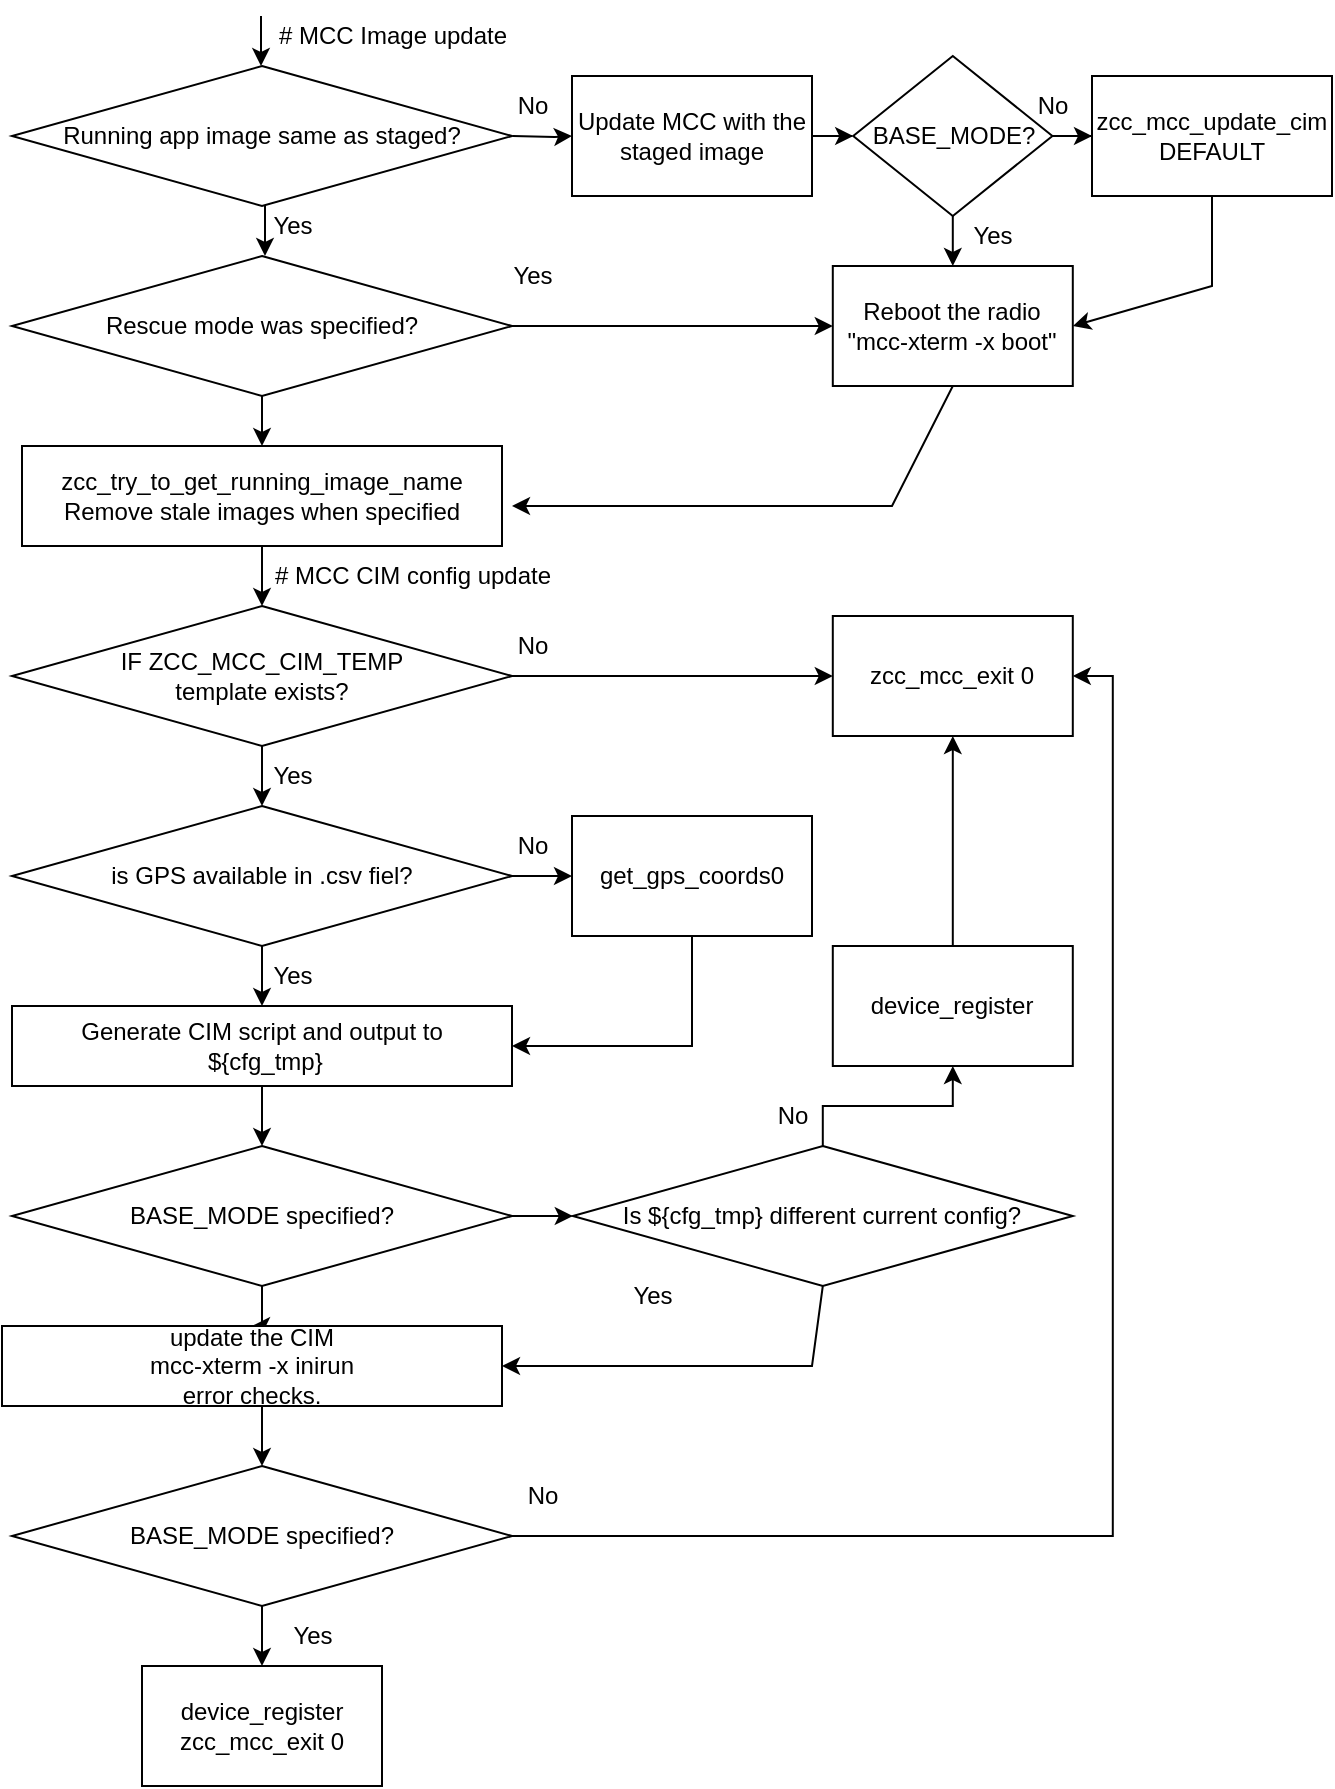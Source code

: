 <mxfile version="20.3.3" type="github">
  <diagram id="He15e3YWLe-SYebc_zrN" name="Page-1">
    <mxGraphModel dx="1038" dy="1659" grid="1" gridSize="10" guides="1" tooltips="1" connect="1" arrows="1" fold="1" page="1" pageScale="1" pageWidth="850" pageHeight="1100" math="0" shadow="0">
      <root>
        <mxCell id="0" />
        <mxCell id="1" parent="0" />
        <mxCell id="zKaXvbOO1B1zrBiY8Xn6-1" value="" style="edgeStyle=orthogonalEdgeStyle;rounded=0;orthogonalLoop=1;jettySize=auto;html=1;" edge="1" parent="1" target="zKaXvbOO1B1zrBiY8Xn6-2">
          <mxGeometry relative="1" as="geometry">
            <mxPoint x="450.4" y="55" as="sourcePoint" />
          </mxGeometry>
        </mxCell>
        <mxCell id="zKaXvbOO1B1zrBiY8Xn6-10" value="" style="edgeStyle=orthogonalEdgeStyle;rounded=0;orthogonalLoop=1;jettySize=auto;html=1;" edge="1" parent="1" source="zKaXvbOO1B1zrBiY8Xn6-2" target="zKaXvbOO1B1zrBiY8Xn6-9">
          <mxGeometry relative="1" as="geometry" />
        </mxCell>
        <mxCell id="zKaXvbOO1B1zrBiY8Xn6-2" value="Update MCC with the staged image" style="whiteSpace=wrap;html=1;" vertex="1" parent="1">
          <mxGeometry x="480" y="25" width="120" height="60" as="geometry" />
        </mxCell>
        <mxCell id="zKaXvbOO1B1zrBiY8Xn6-3" value="No" style="text;html=1;align=center;verticalAlign=middle;resizable=0;points=[];autosize=1;strokeColor=none;fillColor=none;" vertex="1" parent="1">
          <mxGeometry x="440" y="25" width="40" height="30" as="geometry" />
        </mxCell>
        <mxCell id="zKaXvbOO1B1zrBiY8Xn6-5" value="Running app image same as staged?" style="rhombus;whiteSpace=wrap;html=1;" vertex="1" parent="1">
          <mxGeometry x="200" y="20" width="250" height="70" as="geometry" />
        </mxCell>
        <mxCell id="zKaXvbOO1B1zrBiY8Xn6-6" value="" style="edgeStyle=orthogonalEdgeStyle;rounded=0;orthogonalLoop=1;jettySize=auto;html=1;" edge="1" parent="1">
          <mxGeometry relative="1" as="geometry">
            <mxPoint x="324.5" y="20" as="targetPoint" />
            <mxPoint x="324.5" y="-5" as="sourcePoint" />
          </mxGeometry>
        </mxCell>
        <mxCell id="zKaXvbOO1B1zrBiY8Xn6-7" value="Reboot the radio&lt;br&gt;&quot;mcc-xterm -x boot&quot;" style="whiteSpace=wrap;html=1;" vertex="1" parent="1">
          <mxGeometry x="610.4" y="120" width="120" height="60" as="geometry" />
        </mxCell>
        <mxCell id="zKaXvbOO1B1zrBiY8Xn6-12" value="" style="edgeStyle=orthogonalEdgeStyle;rounded=0;orthogonalLoop=1;jettySize=auto;html=1;" edge="1" parent="1" source="zKaXvbOO1B1zrBiY8Xn6-9" target="zKaXvbOO1B1zrBiY8Xn6-11">
          <mxGeometry relative="1" as="geometry" />
        </mxCell>
        <mxCell id="zKaXvbOO1B1zrBiY8Xn6-13" value="" style="edgeStyle=orthogonalEdgeStyle;rounded=0;orthogonalLoop=1;jettySize=auto;html=1;" edge="1" parent="1" source="zKaXvbOO1B1zrBiY8Xn6-9" target="zKaXvbOO1B1zrBiY8Xn6-7">
          <mxGeometry relative="1" as="geometry" />
        </mxCell>
        <mxCell id="zKaXvbOO1B1zrBiY8Xn6-9" value="BASE_MODE?" style="rhombus;whiteSpace=wrap;html=1;" vertex="1" parent="1">
          <mxGeometry x="620.6" y="15" width="99.6" height="80" as="geometry" />
        </mxCell>
        <mxCell id="zKaXvbOO1B1zrBiY8Xn6-11" value="zcc_mcc_update_cim DEFAULT" style="whiteSpace=wrap;html=1;" vertex="1" parent="1">
          <mxGeometry x="740" y="25" width="120" height="60" as="geometry" />
        </mxCell>
        <mxCell id="zKaXvbOO1B1zrBiY8Xn6-14" value="" style="endArrow=classic;html=1;rounded=0;entryX=1;entryY=0.5;entryDx=0;entryDy=0;exitX=0.5;exitY=1;exitDx=0;exitDy=0;" edge="1" parent="1" source="zKaXvbOO1B1zrBiY8Xn6-11" target="zKaXvbOO1B1zrBiY8Xn6-7">
          <mxGeometry width="50" height="50" relative="1" as="geometry">
            <mxPoint x="400" y="220" as="sourcePoint" />
            <mxPoint x="450" y="170" as="targetPoint" />
            <Array as="points">
              <mxPoint x="800" y="130" />
            </Array>
          </mxGeometry>
        </mxCell>
        <mxCell id="zKaXvbOO1B1zrBiY8Xn6-15" value="Yes" style="text;html=1;align=center;verticalAlign=middle;resizable=0;points=[];autosize=1;strokeColor=none;fillColor=none;" vertex="1" parent="1">
          <mxGeometry x="670" y="90" width="40" height="30" as="geometry" />
        </mxCell>
        <mxCell id="zKaXvbOO1B1zrBiY8Xn6-17" value="No" style="text;html=1;align=center;verticalAlign=middle;resizable=0;points=[];autosize=1;strokeColor=none;fillColor=none;" vertex="1" parent="1">
          <mxGeometry x="700" y="25" width="40" height="30" as="geometry" />
        </mxCell>
        <mxCell id="zKaXvbOO1B1zrBiY8Xn6-20" value="" style="edgeStyle=orthogonalEdgeStyle;rounded=0;orthogonalLoop=1;jettySize=auto;html=1;entryX=0;entryY=0.5;entryDx=0;entryDy=0;" edge="1" parent="1" source="zKaXvbOO1B1zrBiY8Xn6-18" target="zKaXvbOO1B1zrBiY8Xn6-7">
          <mxGeometry relative="1" as="geometry" />
        </mxCell>
        <mxCell id="zKaXvbOO1B1zrBiY8Xn6-26" value="" style="edgeStyle=orthogonalEdgeStyle;rounded=0;orthogonalLoop=1;jettySize=auto;html=1;" edge="1" parent="1" source="zKaXvbOO1B1zrBiY8Xn6-18" target="zKaXvbOO1B1zrBiY8Xn6-25">
          <mxGeometry relative="1" as="geometry" />
        </mxCell>
        <mxCell id="zKaXvbOO1B1zrBiY8Xn6-18" value="Rescue mode was specified?" style="rhombus;whiteSpace=wrap;html=1;" vertex="1" parent="1">
          <mxGeometry x="200" y="115" width="250" height="70" as="geometry" />
        </mxCell>
        <mxCell id="zKaXvbOO1B1zrBiY8Xn6-19" value="Yes" style="text;html=1;align=center;verticalAlign=middle;resizable=0;points=[];autosize=1;strokeColor=none;fillColor=none;" vertex="1" parent="1">
          <mxGeometry x="440" y="110" width="40" height="30" as="geometry" />
        </mxCell>
        <mxCell id="zKaXvbOO1B1zrBiY8Xn6-23" value="" style="edgeStyle=orthogonalEdgeStyle;rounded=0;orthogonalLoop=1;jettySize=auto;html=1;" edge="1" parent="1">
          <mxGeometry relative="1" as="geometry">
            <mxPoint x="326.5" y="115" as="targetPoint" />
            <mxPoint x="326.5" y="90" as="sourcePoint" />
          </mxGeometry>
        </mxCell>
        <mxCell id="zKaXvbOO1B1zrBiY8Xn6-24" value="Yes" style="text;html=1;align=center;verticalAlign=middle;resizable=0;points=[];autosize=1;strokeColor=none;fillColor=none;" vertex="1" parent="1">
          <mxGeometry x="320" y="85" width="40" height="30" as="geometry" />
        </mxCell>
        <mxCell id="zKaXvbOO1B1zrBiY8Xn6-25" value="zcc_try_to_get_running_image_name&lt;br&gt;Remove stale images when specified" style="whiteSpace=wrap;html=1;" vertex="1" parent="1">
          <mxGeometry x="205" y="210" width="240" height="50" as="geometry" />
        </mxCell>
        <mxCell id="zKaXvbOO1B1zrBiY8Xn6-27" value="# MCC Image update" style="text;html=1;align=center;verticalAlign=middle;resizable=0;points=[];autosize=1;strokeColor=none;fillColor=none;" vertex="1" parent="1">
          <mxGeometry x="320" y="-10" width="140" height="30" as="geometry" />
        </mxCell>
        <mxCell id="zKaXvbOO1B1zrBiY8Xn6-28" value="# MCC CIM config update" style="text;html=1;align=center;verticalAlign=middle;resizable=0;points=[];autosize=1;strokeColor=none;fillColor=none;" vertex="1" parent="1">
          <mxGeometry x="320" y="260" width="160" height="30" as="geometry" />
        </mxCell>
        <mxCell id="zKaXvbOO1B1zrBiY8Xn6-29" value="" style="endArrow=classic;html=1;rounded=0;exitX=0.5;exitY=1;exitDx=0;exitDy=0;" edge="1" parent="1" source="zKaXvbOO1B1zrBiY8Xn6-7">
          <mxGeometry width="50" height="50" relative="1" as="geometry">
            <mxPoint x="400" y="220" as="sourcePoint" />
            <mxPoint x="450" y="240" as="targetPoint" />
            <Array as="points">
              <mxPoint x="640" y="240" />
            </Array>
          </mxGeometry>
        </mxCell>
        <mxCell id="zKaXvbOO1B1zrBiY8Xn6-34" value="" style="edgeStyle=orthogonalEdgeStyle;rounded=0;orthogonalLoop=1;jettySize=auto;html=1;" edge="1" parent="1" source="zKaXvbOO1B1zrBiY8Xn6-30" target="zKaXvbOO1B1zrBiY8Xn6-33">
          <mxGeometry relative="1" as="geometry" />
        </mxCell>
        <mxCell id="zKaXvbOO1B1zrBiY8Xn6-30" value="IF ZCC_MCC_CIM_TEMP&lt;br&gt;template exists?" style="rhombus;whiteSpace=wrap;html=1;" vertex="1" parent="1">
          <mxGeometry x="200" y="290" width="250" height="70" as="geometry" />
        </mxCell>
        <mxCell id="zKaXvbOO1B1zrBiY8Xn6-32" value="" style="endArrow=classic;html=1;rounded=0;exitX=0.5;exitY=1;exitDx=0;exitDy=0;entryX=0.5;entryY=0;entryDx=0;entryDy=0;" edge="1" parent="1" source="zKaXvbOO1B1zrBiY8Xn6-25" target="zKaXvbOO1B1zrBiY8Xn6-30">
          <mxGeometry width="50" height="50" relative="1" as="geometry">
            <mxPoint x="400" y="210" as="sourcePoint" />
            <mxPoint x="450" y="160" as="targetPoint" />
          </mxGeometry>
        </mxCell>
        <mxCell id="zKaXvbOO1B1zrBiY8Xn6-33" value="zcc_mcc_exit 0" style="whiteSpace=wrap;html=1;" vertex="1" parent="1">
          <mxGeometry x="610.4" y="295" width="120" height="60" as="geometry" />
        </mxCell>
        <mxCell id="zKaXvbOO1B1zrBiY8Xn6-35" value="No" style="text;html=1;align=center;verticalAlign=middle;resizable=0;points=[];autosize=1;strokeColor=none;fillColor=none;" vertex="1" parent="1">
          <mxGeometry x="440" y="295" width="40" height="30" as="geometry" />
        </mxCell>
        <mxCell id="zKaXvbOO1B1zrBiY8Xn6-37" value="Yes" style="text;html=1;align=center;verticalAlign=middle;resizable=0;points=[];autosize=1;strokeColor=none;fillColor=none;" vertex="1" parent="1">
          <mxGeometry x="320" y="360" width="40" height="30" as="geometry" />
        </mxCell>
        <mxCell id="zKaXvbOO1B1zrBiY8Xn6-38" value="" style="edgeStyle=orthogonalEdgeStyle;rounded=0;orthogonalLoop=1;jettySize=auto;html=1;" edge="1" parent="1" source="zKaXvbOO1B1zrBiY8Xn6-39" target="zKaXvbOO1B1zrBiY8Xn6-41">
          <mxGeometry relative="1" as="geometry" />
        </mxCell>
        <mxCell id="zKaXvbOO1B1zrBiY8Xn6-39" value="is GPS available in .csv fiel?" style="rhombus;whiteSpace=wrap;html=1;" vertex="1" parent="1">
          <mxGeometry x="200" y="390" width="250" height="70" as="geometry" />
        </mxCell>
        <mxCell id="zKaXvbOO1B1zrBiY8Xn6-40" value="" style="endArrow=classic;html=1;rounded=0;exitX=0.5;exitY=1;exitDx=0;exitDy=0;entryX=0.5;entryY=0;entryDx=0;entryDy=0;" edge="1" parent="1" target="zKaXvbOO1B1zrBiY8Xn6-39">
          <mxGeometry width="50" height="50" relative="1" as="geometry">
            <mxPoint x="325" y="360" as="sourcePoint" />
            <mxPoint x="450" y="260" as="targetPoint" />
          </mxGeometry>
        </mxCell>
        <mxCell id="zKaXvbOO1B1zrBiY8Xn6-41" value="get_gps_coords0" style="whiteSpace=wrap;html=1;" vertex="1" parent="1">
          <mxGeometry x="480" y="395" width="120" height="60" as="geometry" />
        </mxCell>
        <mxCell id="zKaXvbOO1B1zrBiY8Xn6-42" value="No" style="text;html=1;align=center;verticalAlign=middle;resizable=0;points=[];autosize=1;strokeColor=none;fillColor=none;" vertex="1" parent="1">
          <mxGeometry x="440" y="395" width="40" height="30" as="geometry" />
        </mxCell>
        <mxCell id="zKaXvbOO1B1zrBiY8Xn6-43" value="Yes" style="text;html=1;align=center;verticalAlign=middle;resizable=0;points=[];autosize=1;strokeColor=none;fillColor=none;" vertex="1" parent="1">
          <mxGeometry x="320" y="460" width="40" height="30" as="geometry" />
        </mxCell>
        <mxCell id="zKaXvbOO1B1zrBiY8Xn6-46" value="" style="endArrow=classic;html=1;rounded=0;exitX=0.5;exitY=1;exitDx=0;exitDy=0;entryX=0.5;entryY=0;entryDx=0;entryDy=0;" edge="1" parent="1">
          <mxGeometry width="50" height="50" relative="1" as="geometry">
            <mxPoint x="325" y="460" as="sourcePoint" />
            <mxPoint x="325" y="490" as="targetPoint" />
          </mxGeometry>
        </mxCell>
        <mxCell id="zKaXvbOO1B1zrBiY8Xn6-49" value="Generate CIM script and output to&lt;br&gt;&amp;nbsp;${cfg_tmp}" style="whiteSpace=wrap;html=1;" vertex="1" parent="1">
          <mxGeometry x="200" y="490" width="250" height="40" as="geometry" />
        </mxCell>
        <mxCell id="zKaXvbOO1B1zrBiY8Xn6-60" value="" style="edgeStyle=orthogonalEdgeStyle;rounded=0;orthogonalLoop=1;jettySize=auto;html=1;" edge="1" parent="1" source="zKaXvbOO1B1zrBiY8Xn6-53" target="zKaXvbOO1B1zrBiY8Xn6-59">
          <mxGeometry relative="1" as="geometry" />
        </mxCell>
        <mxCell id="zKaXvbOO1B1zrBiY8Xn6-68" value="" style="edgeStyle=orthogonalEdgeStyle;rounded=0;orthogonalLoop=1;jettySize=auto;html=1;" edge="1" parent="1" source="zKaXvbOO1B1zrBiY8Xn6-53" target="zKaXvbOO1B1zrBiY8Xn6-62">
          <mxGeometry relative="1" as="geometry" />
        </mxCell>
        <mxCell id="zKaXvbOO1B1zrBiY8Xn6-53" value="BASE_MODE specified?" style="rhombus;whiteSpace=wrap;html=1;" vertex="1" parent="1">
          <mxGeometry x="200" y="560" width="250" height="70" as="geometry" />
        </mxCell>
        <mxCell id="zKaXvbOO1B1zrBiY8Xn6-54" value="" style="endArrow=classic;html=1;rounded=0;exitX=0.5;exitY=1;exitDx=0;exitDy=0;entryX=0.5;entryY=0;entryDx=0;entryDy=0;" edge="1" parent="1" target="zKaXvbOO1B1zrBiY8Xn6-53">
          <mxGeometry width="50" height="50" relative="1" as="geometry">
            <mxPoint x="325" y="530" as="sourcePoint" />
            <mxPoint x="450" y="430" as="targetPoint" />
          </mxGeometry>
        </mxCell>
        <mxCell id="zKaXvbOO1B1zrBiY8Xn6-66" value="" style="edgeStyle=orthogonalEdgeStyle;rounded=0;orthogonalLoop=1;jettySize=auto;html=1;" edge="1" parent="1" source="zKaXvbOO1B1zrBiY8Xn6-59" target="zKaXvbOO1B1zrBiY8Xn6-65">
          <mxGeometry relative="1" as="geometry" />
        </mxCell>
        <mxCell id="zKaXvbOO1B1zrBiY8Xn6-59" value="Is ${cfg_tmp} different current config?" style="rhombus;whiteSpace=wrap;html=1;" vertex="1" parent="1">
          <mxGeometry x="480.4" y="560" width="250" height="70" as="geometry" />
        </mxCell>
        <mxCell id="zKaXvbOO1B1zrBiY8Xn6-61" value="No" style="text;html=1;align=center;verticalAlign=middle;resizable=0;points=[];autosize=1;strokeColor=none;fillColor=none;" vertex="1" parent="1">
          <mxGeometry x="445" y="720" width="40" height="30" as="geometry" />
        </mxCell>
        <mxCell id="zKaXvbOO1B1zrBiY8Xn6-62" value="update the CIM&lt;br&gt;mcc-xterm -x inirun&lt;br&gt;error checks." style="whiteSpace=wrap;html=1;" vertex="1" parent="1">
          <mxGeometry x="195" y="650" width="250" height="40" as="geometry" />
        </mxCell>
        <mxCell id="zKaXvbOO1B1zrBiY8Xn6-63" value="" style="endArrow=classic;html=1;rounded=0;entryX=1;entryY=0.5;entryDx=0;entryDy=0;exitX=0.5;exitY=1;exitDx=0;exitDy=0;" edge="1" parent="1" source="zKaXvbOO1B1zrBiY8Xn6-59" target="zKaXvbOO1B1zrBiY8Xn6-62">
          <mxGeometry width="50" height="50" relative="1" as="geometry">
            <mxPoint x="460" y="700" as="sourcePoint" />
            <mxPoint x="510" y="650" as="targetPoint" />
            <Array as="points">
              <mxPoint x="600" y="670" />
            </Array>
          </mxGeometry>
        </mxCell>
        <mxCell id="zKaXvbOO1B1zrBiY8Xn6-64" value="Yes" style="text;html=1;align=center;verticalAlign=middle;resizable=0;points=[];autosize=1;strokeColor=none;fillColor=none;" vertex="1" parent="1">
          <mxGeometry x="500" y="620" width="40" height="30" as="geometry" />
        </mxCell>
        <mxCell id="zKaXvbOO1B1zrBiY8Xn6-81" value="" style="edgeStyle=orthogonalEdgeStyle;rounded=0;orthogonalLoop=1;jettySize=auto;html=1;" edge="1" parent="1" source="zKaXvbOO1B1zrBiY8Xn6-65" target="zKaXvbOO1B1zrBiY8Xn6-33">
          <mxGeometry relative="1" as="geometry" />
        </mxCell>
        <mxCell id="zKaXvbOO1B1zrBiY8Xn6-65" value="device_register" style="whiteSpace=wrap;html=1;" vertex="1" parent="1">
          <mxGeometry x="610.4" y="460" width="120" height="60" as="geometry" />
        </mxCell>
        <mxCell id="zKaXvbOO1B1zrBiY8Xn6-67" value="No" style="text;html=1;align=center;verticalAlign=middle;resizable=0;points=[];autosize=1;strokeColor=none;fillColor=none;" vertex="1" parent="1">
          <mxGeometry x="570.4" y="530" width="40" height="30" as="geometry" />
        </mxCell>
        <mxCell id="zKaXvbOO1B1zrBiY8Xn6-70" value="" style="edgeStyle=orthogonalEdgeStyle;rounded=0;orthogonalLoop=1;jettySize=auto;html=1;entryX=1;entryY=0.5;entryDx=0;entryDy=0;" edge="1" parent="1" source="zKaXvbOO1B1zrBiY8Xn6-72" target="zKaXvbOO1B1zrBiY8Xn6-33">
          <mxGeometry relative="1" as="geometry">
            <mxPoint x="480.4" y="755" as="targetPoint" />
          </mxGeometry>
        </mxCell>
        <mxCell id="zKaXvbOO1B1zrBiY8Xn6-78" value="" style="edgeStyle=orthogonalEdgeStyle;rounded=0;orthogonalLoop=1;jettySize=auto;html=1;" edge="1" parent="1" source="zKaXvbOO1B1zrBiY8Xn6-72" target="zKaXvbOO1B1zrBiY8Xn6-77">
          <mxGeometry relative="1" as="geometry" />
        </mxCell>
        <mxCell id="zKaXvbOO1B1zrBiY8Xn6-72" value="BASE_MODE specified?" style="rhombus;whiteSpace=wrap;html=1;" vertex="1" parent="1">
          <mxGeometry x="200" y="720" width="250" height="70" as="geometry" />
        </mxCell>
        <mxCell id="zKaXvbOO1B1zrBiY8Xn6-73" value="" style="endArrow=classic;html=1;rounded=0;exitX=0.5;exitY=1;exitDx=0;exitDy=0;entryX=0.5;entryY=0;entryDx=0;entryDy=0;" edge="1" parent="1" target="zKaXvbOO1B1zrBiY8Xn6-72">
          <mxGeometry width="50" height="50" relative="1" as="geometry">
            <mxPoint x="325" y="690" as="sourcePoint" />
            <mxPoint x="450" y="590" as="targetPoint" />
          </mxGeometry>
        </mxCell>
        <mxCell id="zKaXvbOO1B1zrBiY8Xn6-77" value="device_register&lt;br&gt;zcc_mcc_exit 0" style="whiteSpace=wrap;html=1;" vertex="1" parent="1">
          <mxGeometry x="265" y="820" width="120" height="60" as="geometry" />
        </mxCell>
        <mxCell id="zKaXvbOO1B1zrBiY8Xn6-79" value="Yes" style="text;html=1;align=center;verticalAlign=middle;resizable=0;points=[];autosize=1;strokeColor=none;fillColor=none;" vertex="1" parent="1">
          <mxGeometry x="330" y="790" width="40" height="30" as="geometry" />
        </mxCell>
        <mxCell id="zKaXvbOO1B1zrBiY8Xn6-80" value="" style="endArrow=classic;html=1;rounded=0;entryX=1;entryY=0.5;entryDx=0;entryDy=0;exitX=0.5;exitY=1;exitDx=0;exitDy=0;" edge="1" parent="1" source="zKaXvbOO1B1zrBiY8Xn6-41" target="zKaXvbOO1B1zrBiY8Xn6-49">
          <mxGeometry width="50" height="50" relative="1" as="geometry">
            <mxPoint x="540" y="460" as="sourcePoint" />
            <mxPoint x="510" y="340" as="targetPoint" />
            <Array as="points">
              <mxPoint x="540" y="510" />
            </Array>
          </mxGeometry>
        </mxCell>
      </root>
    </mxGraphModel>
  </diagram>
</mxfile>
